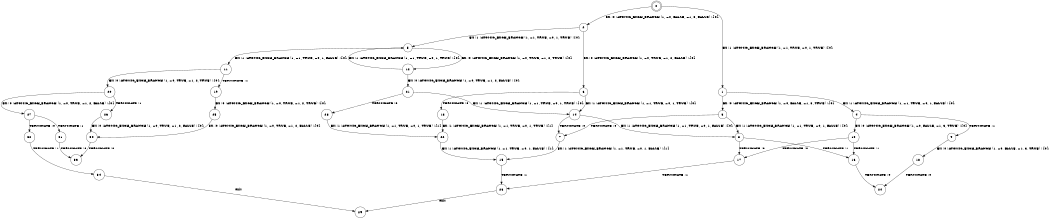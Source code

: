 digraph BCG {
size = "7, 10.5";
center = TRUE;
node [shape = circle];
0 [peripheries = 2];
0 -> 1 [label = "EX !1 !ATOMIC_EXCH_BRANCH (1, +1, TRUE, +0, 1, TRUE) !{0}"];
0 -> 2 [label = "EX !0 !ATOMIC_EXCH_BRANCH (1, +0, FALSE, +1, 3, FALSE) !{0}"];
1 -> 3 [label = "EX !0 !ATOMIC_EXCH_BRANCH (1, +0, FALSE, +1, 3, TRUE) !{0}"];
1 -> 4 [label = "EX !1 !ATOMIC_EXCH_BRANCH (1, +1, TRUE, +0, 1, FALSE) !{0}"];
2 -> 5 [label = "EX !1 !ATOMIC_EXCH_BRANCH (1, +1, TRUE, +0, 1, TRUE) !{0}"];
2 -> 6 [label = "EX !0 !ATOMIC_EXCH_BRANCH (1, +0, TRUE, +1, 2, FALSE) !{0}"];
3 -> 7 [label = "TERMINATE !0"];
3 -> 8 [label = "EX !1 !ATOMIC_EXCH_BRANCH (1, +1, TRUE, +0, 1, FALSE) !{0}"];
4 -> 9 [label = "TERMINATE !1"];
4 -> 10 [label = "EX !0 !ATOMIC_EXCH_BRANCH (1, +0, FALSE, +1, 3, TRUE) !{0}"];
5 -> 11 [label = "EX !1 !ATOMIC_EXCH_BRANCH (1, +1, TRUE, +0, 1, FALSE) !{0}"];
5 -> 12 [label = "EX !0 !ATOMIC_EXCH_BRANCH (1, +0, TRUE, +1, 2, TRUE) !{0}"];
6 -> 13 [label = "TERMINATE !0"];
6 -> 14 [label = "EX !1 !ATOMIC_EXCH_BRANCH (1, +1, TRUE, +0, 1, TRUE) !{0}"];
7 -> 15 [label = "EX !1 !ATOMIC_EXCH_BRANCH (1, +1, TRUE, +0, 1, FALSE) !{1}"];
8 -> 16 [label = "TERMINATE !1"];
8 -> 17 [label = "TERMINATE !0"];
9 -> 18 [label = "EX !0 !ATOMIC_EXCH_BRANCH (1, +0, FALSE, +1, 3, TRUE) !{0}"];
10 -> 16 [label = "TERMINATE !1"];
10 -> 17 [label = "TERMINATE !0"];
11 -> 19 [label = "TERMINATE !1"];
11 -> 20 [label = "EX !0 !ATOMIC_EXCH_BRANCH (1, +0, TRUE, +1, 2, TRUE) !{0}"];
12 -> 5 [label = "EX !1 !ATOMIC_EXCH_BRANCH (1, +1, TRUE, +0, 1, TRUE) !{0}"];
12 -> 21 [label = "EX !0 !ATOMIC_EXCH_BRANCH (1, +0, TRUE, +1, 2, FALSE) !{0}"];
13 -> 22 [label = "EX !1 !ATOMIC_EXCH_BRANCH (1, +1, TRUE, +0, 1, TRUE) !{1}"];
14 -> 7 [label = "TERMINATE !0"];
14 -> 8 [label = "EX !1 !ATOMIC_EXCH_BRANCH (1, +1, TRUE, +0, 1, FALSE) !{0}"];
15 -> 23 [label = "TERMINATE !1"];
16 -> 24 [label = "TERMINATE !0"];
17 -> 23 [label = "TERMINATE !1"];
18 -> 24 [label = "TERMINATE !0"];
19 -> 25 [label = "EX !0 !ATOMIC_EXCH_BRANCH (1, +0, TRUE, +1, 2, TRUE) !{0}"];
20 -> 26 [label = "TERMINATE !1"];
20 -> 27 [label = "EX !0 !ATOMIC_EXCH_BRANCH (1, +0, TRUE, +1, 2, FALSE) !{0}"];
21 -> 28 [label = "TERMINATE !0"];
21 -> 14 [label = "EX !1 !ATOMIC_EXCH_BRANCH (1, +1, TRUE, +0, 1, TRUE) !{0}"];
22 -> 15 [label = "EX !1 !ATOMIC_EXCH_BRANCH (1, +1, TRUE, +0, 1, FALSE) !{1}"];
23 -> 29 [label = "exit"];
25 -> 30 [label = "EX !0 !ATOMIC_EXCH_BRANCH (1, +0, TRUE, +1, 2, FALSE) !{0}"];
26 -> 30 [label = "EX !0 !ATOMIC_EXCH_BRANCH (1, +0, TRUE, +1, 2, FALSE) !{0}"];
27 -> 31 [label = "TERMINATE !1"];
27 -> 32 [label = "TERMINATE !0"];
28 -> 22 [label = "EX !1 !ATOMIC_EXCH_BRANCH (1, +1, TRUE, +0, 1, TRUE) !{1}"];
30 -> 33 [label = "TERMINATE !0"];
31 -> 33 [label = "TERMINATE !0"];
32 -> 34 [label = "TERMINATE !1"];
34 -> 29 [label = "exit"];
}
